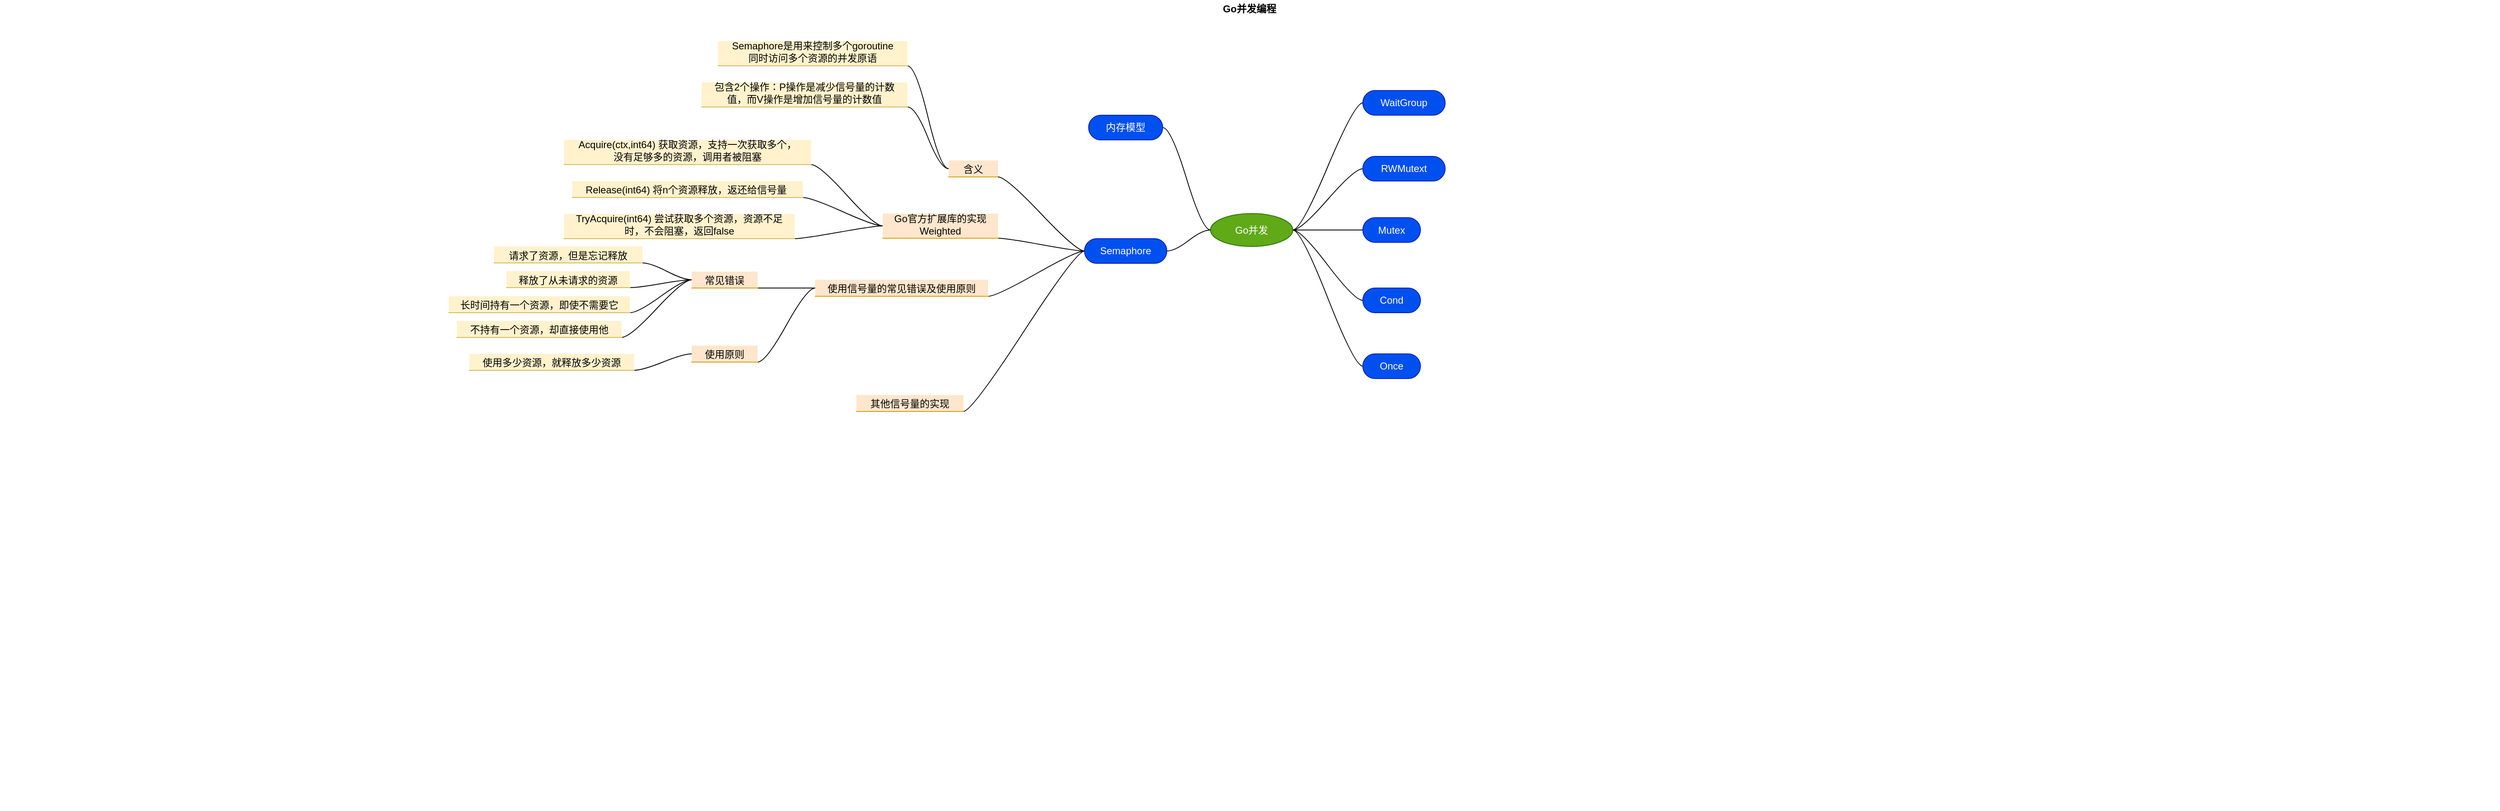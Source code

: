 <mxfile version="18.0.2" type="github">
  <diagram id="CFVVoWSrZk2KTcpsz0eJ" name="第 1 页">
    <mxGraphModel dx="4493" dy="1837" grid="1" gridSize="10" guides="1" tooltips="1" connect="1" arrows="1" fold="1" page="1" pageScale="1" pageWidth="827" pageHeight="1169" math="0" shadow="0">
      <root>
        <mxCell id="0" />
        <mxCell id="1" parent="0" />
        <mxCell id="ClQNVbBQdnwnMK7u6O7Z-1" value="Go并发编程" style="swimlane;startSize=20;horizontal=1;containerType=tree;swimlaneLine=0;strokeColor=none;" vertex="1" parent="1">
          <mxGeometry x="-2730" y="-380" width="3035" height="984.5" as="geometry">
            <mxRectangle x="-500" y="60" width="100" height="20" as="alternateBounds" />
          </mxGeometry>
        </mxCell>
        <mxCell id="ClQNVbBQdnwnMK7u6O7Z-6" value="Go并发" style="ellipse;whiteSpace=wrap;html=1;align=center;treeFolding=1;treeMoving=1;newEdgeStyle={&quot;edgeStyle&quot;:&quot;entityRelationEdgeStyle&quot;,&quot;startArrow&quot;:&quot;none&quot;,&quot;endArrow&quot;:&quot;none&quot;,&quot;segment&quot;:10,&quot;curved&quot;:1};fillColor=#60a917;fontColor=#ffffff;strokeColor=#2D7600;" vertex="1" parent="ClQNVbBQdnwnMK7u6O7Z-1">
          <mxGeometry x="1470" y="259.5" width="100" height="40" as="geometry" />
        </mxCell>
        <mxCell id="ClQNVbBQdnwnMK7u6O7Z-7" value="WaitGroup" style="whiteSpace=wrap;html=1;rounded=1;arcSize=50;align=center;verticalAlign=middle;strokeWidth=1;autosize=1;spacing=4;treeFolding=1;treeMoving=1;newEdgeStyle={&quot;edgeStyle&quot;:&quot;entityRelationEdgeStyle&quot;,&quot;startArrow&quot;:&quot;none&quot;,&quot;endArrow&quot;:&quot;none&quot;,&quot;segment&quot;:10,&quot;curved&quot;:1};fillColor=#0050ef;fontColor=#ffffff;strokeColor=#001DBC;" vertex="1" parent="ClQNVbBQdnwnMK7u6O7Z-1">
          <mxGeometry x="1655" y="110" width="100" height="30" as="geometry" />
        </mxCell>
        <mxCell id="ClQNVbBQdnwnMK7u6O7Z-2" value="" style="edgeStyle=entityRelationEdgeStyle;startArrow=none;endArrow=none;segment=10;curved=1;rounded=0;" edge="1" parent="ClQNVbBQdnwnMK7u6O7Z-1" source="ClQNVbBQdnwnMK7u6O7Z-6" target="ClQNVbBQdnwnMK7u6O7Z-7">
          <mxGeometry relative="1" as="geometry" />
        </mxCell>
        <mxCell id="ClQNVbBQdnwnMK7u6O7Z-12" value="" style="edgeStyle=entityRelationEdgeStyle;startArrow=none;endArrow=none;segment=10;curved=1;rounded=0;" edge="1" target="ClQNVbBQdnwnMK7u6O7Z-13" source="ClQNVbBQdnwnMK7u6O7Z-6" parent="ClQNVbBQdnwnMK7u6O7Z-1">
          <mxGeometry relative="1" as="geometry">
            <mxPoint x="1070" y="339.5" as="sourcePoint" />
          </mxGeometry>
        </mxCell>
        <mxCell id="ClQNVbBQdnwnMK7u6O7Z-13" value="Mutex" style="whiteSpace=wrap;html=1;rounded=1;arcSize=50;align=center;verticalAlign=middle;strokeWidth=1;autosize=1;spacing=4;treeFolding=1;treeMoving=1;newEdgeStyle={&quot;edgeStyle&quot;:&quot;entityRelationEdgeStyle&quot;,&quot;startArrow&quot;:&quot;none&quot;,&quot;endArrow&quot;:&quot;none&quot;,&quot;segment&quot;:10,&quot;curved&quot;:1};direction=west;fillColor=#0050ef;fontColor=#ffffff;strokeColor=#001DBC;" vertex="1" parent="ClQNVbBQdnwnMK7u6O7Z-1">
          <mxGeometry x="1655" y="264.5" width="70" height="30" as="geometry" />
        </mxCell>
        <mxCell id="ClQNVbBQdnwnMK7u6O7Z-14" value="" style="edgeStyle=entityRelationEdgeStyle;startArrow=none;endArrow=none;segment=10;curved=1;rounded=0;" edge="1" target="ClQNVbBQdnwnMK7u6O7Z-15" source="ClQNVbBQdnwnMK7u6O7Z-6" parent="ClQNVbBQdnwnMK7u6O7Z-1">
          <mxGeometry relative="1" as="geometry">
            <mxPoint x="1070" y="339.5" as="sourcePoint" />
          </mxGeometry>
        </mxCell>
        <mxCell id="ClQNVbBQdnwnMK7u6O7Z-15" value="Cond" style="whiteSpace=wrap;html=1;rounded=1;arcSize=50;align=center;verticalAlign=middle;strokeWidth=1;autosize=1;spacing=4;treeFolding=1;treeMoving=1;newEdgeStyle={&quot;edgeStyle&quot;:&quot;entityRelationEdgeStyle&quot;,&quot;startArrow&quot;:&quot;none&quot;,&quot;endArrow&quot;:&quot;none&quot;,&quot;segment&quot;:10,&quot;curved&quot;:1};fillColor=#0050ef;fontColor=#ffffff;strokeColor=#001DBC;" vertex="1" parent="ClQNVbBQdnwnMK7u6O7Z-1">
          <mxGeometry x="1655" y="350" width="70" height="30" as="geometry" />
        </mxCell>
        <mxCell id="ClQNVbBQdnwnMK7u6O7Z-17" value="" style="edgeStyle=entityRelationEdgeStyle;startArrow=none;endArrow=none;segment=10;curved=1;rounded=0;" edge="1" target="ClQNVbBQdnwnMK7u6O7Z-18" source="ClQNVbBQdnwnMK7u6O7Z-6" parent="ClQNVbBQdnwnMK7u6O7Z-1">
          <mxGeometry relative="1" as="geometry">
            <mxPoint x="1070" y="339.5" as="sourcePoint" />
          </mxGeometry>
        </mxCell>
        <mxCell id="ClQNVbBQdnwnMK7u6O7Z-18" value="Once" style="whiteSpace=wrap;html=1;rounded=1;arcSize=50;align=center;verticalAlign=middle;strokeWidth=1;autosize=1;spacing=4;treeFolding=1;treeMoving=1;newEdgeStyle={&quot;edgeStyle&quot;:&quot;entityRelationEdgeStyle&quot;,&quot;startArrow&quot;:&quot;none&quot;,&quot;endArrow&quot;:&quot;none&quot;,&quot;segment&quot;:10,&quot;curved&quot;:1};fillColor=#0050ef;fontColor=#ffffff;strokeColor=#001DBC;" vertex="1" parent="ClQNVbBQdnwnMK7u6O7Z-1">
          <mxGeometry x="1655" y="430" width="70" height="30" as="geometry" />
        </mxCell>
        <mxCell id="ClQNVbBQdnwnMK7u6O7Z-23" value="" style="edgeStyle=entityRelationEdgeStyle;startArrow=none;endArrow=none;segment=10;curved=1;rounded=0;" edge="1" target="ClQNVbBQdnwnMK7u6O7Z-24" source="ClQNVbBQdnwnMK7u6O7Z-6" parent="ClQNVbBQdnwnMK7u6O7Z-1">
          <mxGeometry relative="1" as="geometry">
            <mxPoint x="1030" y="329.5" as="sourcePoint" />
          </mxGeometry>
        </mxCell>
        <mxCell id="ClQNVbBQdnwnMK7u6O7Z-24" value="RWMutext" style="whiteSpace=wrap;html=1;rounded=1;arcSize=50;align=center;verticalAlign=middle;strokeWidth=1;autosize=1;spacing=4;treeFolding=1;treeMoving=1;newEdgeStyle={&quot;edgeStyle&quot;:&quot;entityRelationEdgeStyle&quot;,&quot;startArrow&quot;:&quot;none&quot;,&quot;endArrow&quot;:&quot;none&quot;,&quot;segment&quot;:10,&quot;curved&quot;:1};fillColor=#0050ef;fontColor=#ffffff;strokeColor=#001DBC;" vertex="1" parent="ClQNVbBQdnwnMK7u6O7Z-1">
          <mxGeometry x="1655" y="190" width="100" height="30" as="geometry" />
        </mxCell>
        <mxCell id="ClQNVbBQdnwnMK7u6O7Z-39" value="" style="edgeStyle=entityRelationEdgeStyle;startArrow=none;endArrow=none;segment=10;curved=1;rounded=0;" edge="1" target="ClQNVbBQdnwnMK7u6O7Z-40" source="ClQNVbBQdnwnMK7u6O7Z-6" parent="ClQNVbBQdnwnMK7u6O7Z-1">
          <mxGeometry relative="1" as="geometry">
            <mxPoint x="1070" y="339.5" as="sourcePoint" />
          </mxGeometry>
        </mxCell>
        <mxCell id="ClQNVbBQdnwnMK7u6O7Z-40" value="内存模型" style="whiteSpace=wrap;html=1;rounded=1;arcSize=50;align=center;verticalAlign=middle;strokeWidth=1;autosize=1;spacing=4;treeFolding=1;treeMoving=1;newEdgeStyle={&quot;edgeStyle&quot;:&quot;entityRelationEdgeStyle&quot;,&quot;startArrow&quot;:&quot;none&quot;,&quot;endArrow&quot;:&quot;none&quot;,&quot;segment&quot;:10,&quot;curved&quot;:1};fillColor=#0050ef;strokeColor=#001DBC;fontColor=#ffffff;" vertex="1" collapsed="1" parent="ClQNVbBQdnwnMK7u6O7Z-1">
          <mxGeometry x="1322" y="140" width="90" height="30" as="geometry" />
        </mxCell>
        <mxCell id="ClQNVbBQdnwnMK7u6O7Z-47" value="" style="edgeStyle=entityRelationEdgeStyle;startArrow=none;endArrow=none;segment=10;curved=1;rounded=0;exitX=0;exitY=0.5;exitDx=0;exitDy=0;" edge="1" visible="0" target="ClQNVbBQdnwnMK7u6O7Z-48" source="ClQNVbBQdnwnMK7u6O7Z-40" parent="ClQNVbBQdnwnMK7u6O7Z-1">
          <mxGeometry relative="1" as="geometry">
            <mxPoint x="1245" y="300" as="sourcePoint" />
          </mxGeometry>
        </mxCell>
        <mxCell id="ClQNVbBQdnwnMK7u6O7Z-48" value="含义" style="whiteSpace=wrap;html=1;rounded=1;arcSize=50;align=center;verticalAlign=middle;strokeWidth=1;autosize=1;spacing=4;treeFolding=1;treeMoving=1;newEdgeStyle={&quot;edgeStyle&quot;:&quot;entityRelationEdgeStyle&quot;,&quot;startArrow&quot;:&quot;none&quot;,&quot;endArrow&quot;:&quot;none&quot;,&quot;segment&quot;:10,&quot;curved&quot;:1};fillColor=#dae8fc;strokeColor=#6c8ebf;" vertex="1" visible="0" collapsed="1" parent="ClQNVbBQdnwnMK7u6O7Z-1">
          <mxGeometry x="1122" y="50" width="60" height="30" as="geometry" />
        </mxCell>
        <mxCell id="ClQNVbBQdnwnMK7u6O7Z-49" value="" style="edgeStyle=entityRelationEdgeStyle;startArrow=none;endArrow=none;segment=10;curved=1;rounded=0;exitX=0;exitY=0.5;exitDx=0;exitDy=0;entryX=0.933;entryY=0.683;entryDx=0;entryDy=0;entryPerimeter=0;" edge="1" visible="0" target="ClQNVbBQdnwnMK7u6O7Z-50" source="ClQNVbBQdnwnMK7u6O7Z-40" parent="ClQNVbBQdnwnMK7u6O7Z-1">
          <mxGeometry relative="1" as="geometry">
            <mxPoint x="780" y="339.5" as="sourcePoint" />
            <mxPoint x="1250" y="345" as="targetPoint" />
          </mxGeometry>
        </mxCell>
        <mxCell id="ClQNVbBQdnwnMK7u6O7Z-50" value="happens-before保证" style="whiteSpace=wrap;html=1;rounded=1;arcSize=50;align=center;verticalAlign=middle;strokeWidth=1;autosize=1;spacing=4;treeFolding=1;treeMoving=1;newEdgeStyle={&quot;edgeStyle&quot;:&quot;entityRelationEdgeStyle&quot;,&quot;startArrow&quot;:&quot;none&quot;,&quot;endArrow&quot;:&quot;none&quot;,&quot;segment&quot;:10,&quot;curved&quot;:1};fillColor=#dae8fc;strokeColor=#6c8ebf;" vertex="1" visible="0" collapsed="1" parent="ClQNVbBQdnwnMK7u6O7Z-1">
          <mxGeometry x="1032" y="190" width="150" height="30" as="geometry" />
        </mxCell>
        <mxCell id="ClQNVbBQdnwnMK7u6O7Z-51" value="" style="edgeStyle=entityRelationEdgeStyle;startArrow=none;endArrow=none;segment=10;curved=1;rounded=0;exitX=0;exitY=0.5;exitDx=0;exitDy=0;" edge="1" visible="0" target="ClQNVbBQdnwnMK7u6O7Z-52" source="ClQNVbBQdnwnMK7u6O7Z-40" parent="ClQNVbBQdnwnMK7u6O7Z-1">
          <mxGeometry relative="1" as="geometry">
            <mxPoint x="780" y="339.5" as="sourcePoint" />
          </mxGeometry>
        </mxCell>
        <mxCell id="ClQNVbBQdnwnMK7u6O7Z-52" value="重排和可见性问题" style="whiteSpace=wrap;html=1;rounded=1;arcSize=50;align=center;verticalAlign=middle;strokeWidth=1;autosize=1;spacing=4;treeFolding=1;treeMoving=1;newEdgeStyle={&quot;edgeStyle&quot;:&quot;entityRelationEdgeStyle&quot;,&quot;startArrow&quot;:&quot;none&quot;,&quot;endArrow&quot;:&quot;none&quot;,&quot;segment&quot;:10,&quot;curved&quot;:1};fillColor=#dae8fc;strokeColor=#6c8ebf;" vertex="1" visible="0" collapsed="1" parent="ClQNVbBQdnwnMK7u6O7Z-1">
          <mxGeometry x="1042" y="120" width="140" height="30" as="geometry" />
        </mxCell>
        <mxCell id="ClQNVbBQdnwnMK7u6O7Z-53" value="在什么条件下，goroutine在读取一个变量的值的时候，&lt;br&gt;能够看到其他goroutine对这个变量进行的写的结果" style="whiteSpace=wrap;html=1;shape=partialRectangle;top=0;left=0;bottom=1;right=0;points=[[0,1],[1,1]];fillColor=#fff2cc;align=center;verticalAlign=bottom;routingCenterY=0.5;snapToPoint=1;recursiveResize=0;autosize=1;treeFolding=1;treeMoving=1;newEdgeStyle={&quot;edgeStyle&quot;:&quot;entityRelationEdgeStyle&quot;,&quot;startArrow&quot;:&quot;none&quot;,&quot;endArrow&quot;:&quot;none&quot;,&quot;segment&quot;:10,&quot;curved&quot;:1};strokeColor=#d6b656;" vertex="1" visible="0" parent="ClQNVbBQdnwnMK7u6O7Z-1">
          <mxGeometry x="722" y="50" width="320" height="30" as="geometry" />
        </mxCell>
        <mxCell id="ClQNVbBQdnwnMK7u6O7Z-54" value="" style="edgeStyle=entityRelationEdgeStyle;startArrow=none;endArrow=none;segment=10;curved=1;rounded=0;exitX=0;exitY=0.5;exitDx=0;exitDy=0;" edge="1" visible="0" target="ClQNVbBQdnwnMK7u6O7Z-53" parent="ClQNVbBQdnwnMK7u6O7Z-1" source="ClQNVbBQdnwnMK7u6O7Z-48">
          <mxGeometry relative="1" as="geometry">
            <mxPoint x="490" y="279.5" as="sourcePoint" />
          </mxGeometry>
        </mxCell>
        <mxCell id="ClQNVbBQdnwnMK7u6O7Z-59" value="由于指令重排，代码并不一定会按照我们写的顺序执行" style="whiteSpace=wrap;html=1;shape=partialRectangle;top=0;left=0;bottom=1;right=0;points=[[0,1],[1,1]];fillColor=#fff2cc;align=center;verticalAlign=bottom;routingCenterY=0.5;snapToPoint=1;recursiveResize=0;autosize=1;treeFolding=1;treeMoving=1;newEdgeStyle={&quot;edgeStyle&quot;:&quot;entityRelationEdgeStyle&quot;,&quot;startArrow&quot;:&quot;none&quot;,&quot;endArrow&quot;:&quot;none&quot;,&quot;segment&quot;:10,&quot;curved&quot;:1};strokeColor=#d6b656;" vertex="1" visible="0" parent="ClQNVbBQdnwnMK7u6O7Z-1">
          <mxGeometry x="682" y="115" width="320" height="20" as="geometry" />
        </mxCell>
        <mxCell id="ClQNVbBQdnwnMK7u6O7Z-60" value="" style="edgeStyle=entityRelationEdgeStyle;startArrow=none;endArrow=none;segment=10;curved=1;rounded=0;exitX=0;exitY=0.5;exitDx=0;exitDy=0;" edge="1" visible="0" target="ClQNVbBQdnwnMK7u6O7Z-59" parent="ClQNVbBQdnwnMK7u6O7Z-1" source="ClQNVbBQdnwnMK7u6O7Z-52">
          <mxGeometry relative="1" as="geometry">
            <mxPoint x="1310" y="370" as="sourcePoint" />
          </mxGeometry>
        </mxCell>
        <mxCell id="ClQNVbBQdnwnMK7u6O7Z-61" value="init函数" style="whiteSpace=wrap;html=1;shape=partialRectangle;top=0;left=0;bottom=1;right=0;points=[[0,1],[1,1]];fillColor=#ffe6cc;align=center;verticalAlign=bottom;routingCenterY=0.5;snapToPoint=1;recursiveResize=0;autosize=1;treeFolding=1;treeMoving=1;newEdgeStyle={&quot;edgeStyle&quot;:&quot;entityRelationEdgeStyle&quot;,&quot;startArrow&quot;:&quot;none&quot;,&quot;endArrow&quot;:&quot;none&quot;,&quot;segment&quot;:10,&quot;curved&quot;:1};strokeColor=#d79b00;" vertex="1" visible="0" collapsed="1" parent="ClQNVbBQdnwnMK7u6O7Z-1">
          <mxGeometry x="817" y="60" width="70" height="20" as="geometry" />
        </mxCell>
        <mxCell id="ClQNVbBQdnwnMK7u6O7Z-62" value="" style="edgeStyle=entityRelationEdgeStyle;startArrow=none;endArrow=none;segment=10;curved=1;rounded=0;exitX=0;exitY=0.5;exitDx=0;exitDy=0;" edge="1" visible="0" target="ClQNVbBQdnwnMK7u6O7Z-61" parent="ClQNVbBQdnwnMK7u6O7Z-1" source="ClQNVbBQdnwnMK7u6O7Z-50">
          <mxGeometry relative="1" as="geometry">
            <mxPoint x="1290" y="480" as="sourcePoint" />
          </mxGeometry>
        </mxCell>
        <mxCell id="ClQNVbBQdnwnMK7u6O7Z-63" value="应用程序的初始化是在单一的goroutine执行的。&lt;br&gt;如果包p导入了包q,那么,q的init函数的执行一定&lt;br&gt;happens-before p的任何初始化代码&lt;br&gt;" style="whiteSpace=wrap;html=1;shape=partialRectangle;top=0;left=0;bottom=1;right=0;points=[[0,1],[1,1]];fillColor=#fff2cc;align=center;verticalAlign=bottom;routingCenterY=0.5;snapToPoint=1;recursiveResize=0;autosize=1;treeFolding=1;treeMoving=1;newEdgeStyle={&quot;edgeStyle&quot;:&quot;entityRelationEdgeStyle&quot;,&quot;startArrow&quot;:&quot;none&quot;,&quot;endArrow&quot;:&quot;none&quot;,&quot;segment&quot;:10,&quot;curved&quot;:1};strokeColor=#d6b656;" vertex="1" visible="0" parent="ClQNVbBQdnwnMK7u6O7Z-1">
          <mxGeometry x="410" y="30" width="290" height="50" as="geometry" />
        </mxCell>
        <mxCell id="ClQNVbBQdnwnMK7u6O7Z-64" value="" style="edgeStyle=entityRelationEdgeStyle;startArrow=none;endArrow=none;segment=10;curved=1;rounded=0;exitX=0;exitY=1;exitDx=0;exitDy=0;" edge="1" visible="0" target="ClQNVbBQdnwnMK7u6O7Z-63" parent="ClQNVbBQdnwnMK7u6O7Z-1" source="ClQNVbBQdnwnMK7u6O7Z-61">
          <mxGeometry relative="1" as="geometry">
            <mxPoint x="1000" y="450" as="sourcePoint" />
          </mxGeometry>
        </mxCell>
        <mxCell id="ClQNVbBQdnwnMK7u6O7Z-70" value="" style="edgeStyle=entityRelationEdgeStyle;startArrow=none;endArrow=none;segment=10;curved=1;rounded=0;exitX=0;exitY=0.5;exitDx=0;exitDy=0;" edge="1" visible="0" target="ClQNVbBQdnwnMK7u6O7Z-71" source="ClQNVbBQdnwnMK7u6O7Z-50" parent="ClQNVbBQdnwnMK7u6O7Z-1">
          <mxGeometry relative="1" as="geometry">
            <mxPoint x="-1530" y="-85.5" as="sourcePoint" />
          </mxGeometry>
        </mxCell>
        <mxCell id="ClQNVbBQdnwnMK7u6O7Z-71" value="goroutine" style="whiteSpace=wrap;html=1;shape=partialRectangle;top=0;left=0;bottom=1;right=0;points=[[0,1],[1,1]];fillColor=#ffe6cc;align=center;verticalAlign=bottom;routingCenterY=0.5;snapToPoint=1;recursiveResize=0;autosize=1;treeFolding=1;treeMoving=1;newEdgeStyle={&quot;edgeStyle&quot;:&quot;entityRelationEdgeStyle&quot;,&quot;startArrow&quot;:&quot;none&quot;,&quot;endArrow&quot;:&quot;none&quot;,&quot;segment&quot;:10,&quot;curved&quot;:1};strokeColor=#d79b00;" vertex="1" visible="0" collapsed="1" parent="ClQNVbBQdnwnMK7u6O7Z-1">
          <mxGeometry x="807" y="120" width="80" height="20" as="geometry" />
        </mxCell>
        <mxCell id="ClQNVbBQdnwnMK7u6O7Z-72" value="" style="edgeStyle=entityRelationEdgeStyle;startArrow=none;endArrow=none;segment=10;curved=1;rounded=0;exitX=0;exitY=1;exitDx=0;exitDy=0;" edge="1" visible="0" target="ClQNVbBQdnwnMK7u6O7Z-77" source="ClQNVbBQdnwnMK7u6O7Z-71" parent="ClQNVbBQdnwnMK7u6O7Z-1">
          <mxGeometry relative="1" as="geometry">
            <mxPoint x="-1530" y="-85.5" as="sourcePoint" />
          </mxGeometry>
        </mxCell>
        <mxCell id="ClQNVbBQdnwnMK7u6O7Z-77" value="启动goroutine的go语句的执行，一定&lt;br&gt;happens-before此goroutine内的代码执行" style="whiteSpace=wrap;html=1;shape=partialRectangle;top=0;left=0;bottom=1;right=0;points=[[0,1],[1,1]];fillColor=#fff2cc;align=center;verticalAlign=bottom;routingCenterY=0.5;snapToPoint=1;recursiveResize=0;autosize=1;treeFolding=1;treeMoving=1;newEdgeStyle={&quot;edgeStyle&quot;:&quot;entityRelationEdgeStyle&quot;,&quot;startArrow&quot;:&quot;none&quot;,&quot;endArrow&quot;:&quot;none&quot;,&quot;segment&quot;:10,&quot;curved&quot;:1};strokeColor=#d6b656;" vertex="1" visible="0" parent="ClQNVbBQdnwnMK7u6O7Z-1">
          <mxGeometry x="422" y="115" width="250" height="30" as="geometry" />
        </mxCell>
        <mxCell id="ClQNVbBQdnwnMK7u6O7Z-79" value="" style="edgeStyle=entityRelationEdgeStyle;startArrow=none;endArrow=none;segment=10;curved=1;rounded=0;exitX=0;exitY=0.5;exitDx=0;exitDy=0;" edge="1" visible="0" target="ClQNVbBQdnwnMK7u6O7Z-80" source="ClQNVbBQdnwnMK7u6O7Z-50" parent="ClQNVbBQdnwnMK7u6O7Z-1">
          <mxGeometry relative="1" as="geometry">
            <mxPoint x="-1530" y="-105.5" as="sourcePoint" />
          </mxGeometry>
        </mxCell>
        <mxCell id="ClQNVbBQdnwnMK7u6O7Z-80" value="channel" style="whiteSpace=wrap;html=1;shape=partialRectangle;top=0;left=0;bottom=1;right=0;points=[[0,1],[1,1]];fillColor=#ffe6cc;align=center;verticalAlign=bottom;routingCenterY=0.5;snapToPoint=1;recursiveResize=0;autosize=1;treeFolding=1;treeMoving=1;newEdgeStyle={&quot;edgeStyle&quot;:&quot;entityRelationEdgeStyle&quot;,&quot;startArrow&quot;:&quot;none&quot;,&quot;endArrow&quot;:&quot;none&quot;,&quot;segment&quot;:10,&quot;curved&quot;:1};strokeColor=#d79b00;" vertex="1" visible="0" collapsed="1" parent="ClQNVbBQdnwnMK7u6O7Z-1">
          <mxGeometry x="817" y="180.5" width="70" height="20" as="geometry" />
        </mxCell>
        <mxCell id="ClQNVbBQdnwnMK7u6O7Z-81" value="" style="edgeStyle=entityRelationEdgeStyle;startArrow=none;endArrow=none;segment=10;curved=1;rounded=0;exitX=0;exitY=0.5;exitDx=0;exitDy=0;" edge="1" visible="0" target="ClQNVbBQdnwnMK7u6O7Z-82" source="ClQNVbBQdnwnMK7u6O7Z-50" parent="ClQNVbBQdnwnMK7u6O7Z-1">
          <mxGeometry relative="1" as="geometry">
            <mxPoint x="-1530" y="-105.5" as="sourcePoint" />
          </mxGeometry>
        </mxCell>
        <mxCell id="ClQNVbBQdnwnMK7u6O7Z-82" value="Mutex/RWMutex" style="whiteSpace=wrap;html=1;shape=partialRectangle;top=0;left=0;bottom=1;right=0;points=[[0,1],[1,1]];fillColor=#ffe6cc;align=center;verticalAlign=bottom;routingCenterY=0.5;snapToPoint=1;recursiveResize=0;autosize=1;treeFolding=1;treeMoving=1;newEdgeStyle={&quot;edgeStyle&quot;:&quot;entityRelationEdgeStyle&quot;,&quot;startArrow&quot;:&quot;none&quot;,&quot;endArrow&quot;:&quot;none&quot;,&quot;segment&quot;:10,&quot;curved&quot;:1};strokeColor=#d79b00;" vertex="1" visible="0" collapsed="1" parent="ClQNVbBQdnwnMK7u6O7Z-1">
          <mxGeometry x="767" y="240.5" width="120" height="20" as="geometry" />
        </mxCell>
        <mxCell id="ClQNVbBQdnwnMK7u6O7Z-83" value="" style="edgeStyle=entityRelationEdgeStyle;startArrow=none;endArrow=none;segment=10;curved=1;rounded=0;exitX=0;exitY=0.5;exitDx=0;exitDy=0;" edge="1" visible="0" target="ClQNVbBQdnwnMK7u6O7Z-84" source="ClQNVbBQdnwnMK7u6O7Z-50" parent="ClQNVbBQdnwnMK7u6O7Z-1">
          <mxGeometry relative="1" as="geometry">
            <mxPoint x="-1530" y="-95.5" as="sourcePoint" />
          </mxGeometry>
        </mxCell>
        <mxCell id="ClQNVbBQdnwnMK7u6O7Z-84" value="WaitGroup" style="whiteSpace=wrap;html=1;shape=partialRectangle;top=0;left=0;bottom=1;right=0;points=[[0,1],[1,1]];fillColor=#ffe6cc;align=center;verticalAlign=bottom;routingCenterY=0.5;snapToPoint=1;recursiveResize=0;autosize=1;treeFolding=1;treeMoving=1;newEdgeStyle={&quot;edgeStyle&quot;:&quot;entityRelationEdgeStyle&quot;,&quot;startArrow&quot;:&quot;none&quot;,&quot;endArrow&quot;:&quot;none&quot;,&quot;segment&quot;:10,&quot;curved&quot;:1};strokeColor=#d79b00;" vertex="1" visible="0" collapsed="1" parent="ClQNVbBQdnwnMK7u6O7Z-1">
          <mxGeometry x="797" y="302.75" width="90" height="20" as="geometry" />
        </mxCell>
        <mxCell id="ClQNVbBQdnwnMK7u6O7Z-85" value="" style="edgeStyle=entityRelationEdgeStyle;startArrow=none;endArrow=none;segment=10;curved=1;rounded=0;exitX=0;exitY=0.5;exitDx=0;exitDy=0;" edge="1" visible="0" target="ClQNVbBQdnwnMK7u6O7Z-86" source="ClQNVbBQdnwnMK7u6O7Z-50" parent="ClQNVbBQdnwnMK7u6O7Z-1">
          <mxGeometry relative="1" as="geometry">
            <mxPoint x="-1530" y="-55.5" as="sourcePoint" />
          </mxGeometry>
        </mxCell>
        <mxCell id="ClQNVbBQdnwnMK7u6O7Z-86" value="Once" style="whiteSpace=wrap;html=1;shape=partialRectangle;top=0;left=0;bottom=1;right=0;points=[[0,1],[1,1]];fillColor=#ffe6cc;align=center;verticalAlign=bottom;routingCenterY=0.5;snapToPoint=1;recursiveResize=0;autosize=1;treeFolding=1;treeMoving=1;newEdgeStyle={&quot;edgeStyle&quot;:&quot;entityRelationEdgeStyle&quot;,&quot;startArrow&quot;:&quot;none&quot;,&quot;endArrow&quot;:&quot;none&quot;,&quot;segment&quot;:10,&quot;curved&quot;:1};strokeColor=#d79b00;" vertex="1" visible="0" collapsed="1" parent="ClQNVbBQdnwnMK7u6O7Z-1">
          <mxGeometry x="827" y="360.5" width="60" height="20" as="geometry" />
        </mxCell>
        <mxCell id="ClQNVbBQdnwnMK7u6O7Z-87" value="" style="edgeStyle=entityRelationEdgeStyle;startArrow=none;endArrow=none;segment=10;curved=1;rounded=0;exitX=0;exitY=0.5;exitDx=0;exitDy=0;" edge="1" visible="0" target="ClQNVbBQdnwnMK7u6O7Z-88" source="ClQNVbBQdnwnMK7u6O7Z-50" parent="ClQNVbBQdnwnMK7u6O7Z-1">
          <mxGeometry relative="1" as="geometry">
            <mxPoint x="-1530" y="-55.5" as="sourcePoint" />
          </mxGeometry>
        </mxCell>
        <mxCell id="ClQNVbBQdnwnMK7u6O7Z-88" value="atomic" style="whiteSpace=wrap;html=1;shape=partialRectangle;top=0;left=0;bottom=1;right=0;points=[[0,1],[1,1]];fillColor=#ffe6cc;align=center;verticalAlign=bottom;routingCenterY=0.5;snapToPoint=1;recursiveResize=0;autosize=1;treeFolding=1;treeMoving=1;newEdgeStyle={&quot;edgeStyle&quot;:&quot;entityRelationEdgeStyle&quot;,&quot;startArrow&quot;:&quot;none&quot;,&quot;endArrow&quot;:&quot;none&quot;,&quot;segment&quot;:10,&quot;curved&quot;:1};strokeColor=#d79b00;" vertex="1" visible="0" collapsed="1" parent="ClQNVbBQdnwnMK7u6O7Z-1">
          <mxGeometry x="817" y="420.5" width="70" height="20" as="geometry" />
        </mxCell>
        <mxCell id="ClQNVbBQdnwnMK7u6O7Z-89" value="" style="edgeStyle=entityRelationEdgeStyle;startArrow=none;endArrow=none;segment=10;curved=1;rounded=0;exitX=0;exitY=0.5;exitDx=0;exitDy=0;" edge="1" visible="0" target="ClQNVbBQdnwnMK7u6O7Z-90" source="ClQNVbBQdnwnMK7u6O7Z-80" parent="ClQNVbBQdnwnMK7u6O7Z-1">
          <mxGeometry relative="1" as="geometry">
            <mxPoint x="-1512" y="-55.5" as="sourcePoint" />
          </mxGeometry>
        </mxCell>
        <mxCell id="ClQNVbBQdnwnMK7u6O7Z-90" value="往channel中的发送操作，happens-before从这个&lt;br&gt;channel接受相应的数据完成之前" style="whiteSpace=wrap;html=1;shape=partialRectangle;top=0;left=0;bottom=1;right=0;points=[[0,1],[1,1]];fillColor=#fff2cc;align=center;verticalAlign=bottom;routingCenterY=0.5;snapToPoint=1;recursiveResize=0;autosize=1;treeFolding=1;treeMoving=1;newEdgeStyle={&quot;edgeStyle&quot;:&quot;entityRelationEdgeStyle&quot;,&quot;startArrow&quot;:&quot;none&quot;,&quot;endArrow&quot;:&quot;none&quot;,&quot;segment&quot;:10,&quot;curved&quot;:1};strokeColor=#d6b656;" vertex="1" visible="0" collapsed="1" parent="ClQNVbBQdnwnMK7u6O7Z-1">
          <mxGeometry x="332" y="68.63" width="290" height="30" as="geometry" />
        </mxCell>
        <mxCell id="ClQNVbBQdnwnMK7u6O7Z-91" value="" style="edgeStyle=entityRelationEdgeStyle;startArrow=none;endArrow=none;segment=10;curved=1;rounded=0;exitX=0;exitY=0.5;exitDx=0;exitDy=0;" edge="1" visible="0" target="ClQNVbBQdnwnMK7u6O7Z-92" source="ClQNVbBQdnwnMK7u6O7Z-80" parent="ClQNVbBQdnwnMK7u6O7Z-1">
          <mxGeometry relative="1" as="geometry">
            <mxPoint x="-1657" y="-40.0" as="sourcePoint" />
          </mxGeometry>
        </mxCell>
        <mxCell id="ClQNVbBQdnwnMK7u6O7Z-92" value="close一个channel的调用，肯定happens-before从&lt;br&gt;关闭的channel中读取出一个零值" style="whiteSpace=wrap;html=1;shape=partialRectangle;top=0;left=0;bottom=1;right=0;points=[[0,1],[1,1]];fillColor=#fff2cc;align=center;verticalAlign=bottom;routingCenterY=0.5;snapToPoint=1;recursiveResize=0;autosize=1;treeFolding=1;treeMoving=1;newEdgeStyle={&quot;edgeStyle&quot;:&quot;entityRelationEdgeStyle&quot;,&quot;startArrow&quot;:&quot;none&quot;,&quot;endArrow&quot;:&quot;none&quot;,&quot;segment&quot;:10,&quot;curved&quot;:1};strokeColor=#d6b656;" vertex="1" visible="0" collapsed="1" parent="ClQNVbBQdnwnMK7u6O7Z-1">
          <mxGeometry x="332" y="139.13" width="290" height="30" as="geometry" />
        </mxCell>
        <mxCell id="ClQNVbBQdnwnMK7u6O7Z-93" value="" style="edgeStyle=entityRelationEdgeStyle;startArrow=none;endArrow=none;segment=10;curved=1;rounded=0;exitX=0;exitY=0.5;exitDx=0;exitDy=0;" edge="1" visible="0" target="ClQNVbBQdnwnMK7u6O7Z-96" source="ClQNVbBQdnwnMK7u6O7Z-80" parent="ClQNVbBQdnwnMK7u6O7Z-1">
          <mxGeometry relative="1" as="geometry">
            <mxPoint x="-1657" y="-40.0" as="sourcePoint" />
          </mxGeometry>
        </mxCell>
        <mxCell id="ClQNVbBQdnwnMK7u6O7Z-96" value="对于unbuffered的channel,也就是容量为0的channel，&lt;br&gt;从此channel中读取数据的调用一定&lt;br&gt;happens-before往此channel发送数据的调用完成" style="whiteSpace=wrap;html=1;shape=partialRectangle;top=0;left=0;bottom=1;right=0;points=[[0,1],[1,1]];fillColor=#fff2cc;align=center;verticalAlign=bottom;routingCenterY=0.5;snapToPoint=1;recursiveResize=0;autosize=1;treeFolding=1;treeMoving=1;newEdgeStyle={&quot;edgeStyle&quot;:&quot;entityRelationEdgeStyle&quot;,&quot;startArrow&quot;:&quot;none&quot;,&quot;endArrow&quot;:&quot;none&quot;,&quot;segment&quot;:10,&quot;curved&quot;:1};strokeColor=#d6b656;" vertex="1" visible="0" collapsed="1" parent="ClQNVbBQdnwnMK7u6O7Z-1">
          <mxGeometry x="302" y="213.63" width="320" height="50" as="geometry" />
        </mxCell>
        <mxCell id="ClQNVbBQdnwnMK7u6O7Z-97" value="" style="edgeStyle=entityRelationEdgeStyle;startArrow=none;endArrow=none;segment=10;curved=1;rounded=0;exitX=0;exitY=0.5;exitDx=0;exitDy=0;" edge="1" visible="0" target="ClQNVbBQdnwnMK7u6O7Z-98" source="ClQNVbBQdnwnMK7u6O7Z-80" parent="ClQNVbBQdnwnMK7u6O7Z-1">
          <mxGeometry relative="1" as="geometry">
            <mxPoint x="-1657" y="-40.0" as="sourcePoint" />
          </mxGeometry>
        </mxCell>
        <mxCell id="ClQNVbBQdnwnMK7u6O7Z-98" value="如果channel的容量是m(m&amp;gt;0),那么，第n个receive&lt;br&gt;一定happens-before第n+m个send的完成" style="whiteSpace=wrap;html=1;shape=partialRectangle;top=0;left=0;bottom=1;right=0;points=[[0,1],[1,1]];fillColor=#fff2cc;align=center;verticalAlign=bottom;routingCenterY=0.5;snapToPoint=1;recursiveResize=0;autosize=1;treeFolding=1;treeMoving=1;newEdgeStyle={&quot;edgeStyle&quot;:&quot;entityRelationEdgeStyle&quot;,&quot;startArrow&quot;:&quot;none&quot;,&quot;endArrow&quot;:&quot;none&quot;,&quot;segment&quot;:10,&quot;curved&quot;:1};strokeColor=#d6b656;" vertex="1" visible="0" collapsed="1" parent="ClQNVbBQdnwnMK7u6O7Z-1">
          <mxGeometry x="322" y="311.38" width="300" height="30" as="geometry" />
        </mxCell>
        <mxCell id="ClQNVbBQdnwnMK7u6O7Z-99" value="" style="edgeStyle=entityRelationEdgeStyle;startArrow=none;endArrow=none;segment=10;curved=1;rounded=0;exitX=0;exitY=0.5;exitDx=0;exitDy=0;" edge="1" visible="0" target="ClQNVbBQdnwnMK7u6O7Z-100" source="ClQNVbBQdnwnMK7u6O7Z-82" parent="ClQNVbBQdnwnMK7u6O7Z-1">
          <mxGeometry relative="1" as="geometry">
            <mxPoint x="-1512" y="24.5" as="sourcePoint" />
          </mxGeometry>
        </mxCell>
        <mxCell id="ClQNVbBQdnwnMK7u6O7Z-100" value="第n次的m.Unlock一定happens-before第n+1&amp;nbsp;&lt;br&gt;m.Lock方法的返回" style="whiteSpace=wrap;html=1;shape=partialRectangle;top=0;left=0;bottom=1;right=0;points=[[0,1],[1,1]];fillColor=#fff2cc;align=center;verticalAlign=bottom;routingCenterY=0.5;snapToPoint=1;recursiveResize=0;autosize=1;treeFolding=1;treeMoving=1;newEdgeStyle={&quot;edgeStyle&quot;:&quot;entityRelationEdgeStyle&quot;,&quot;startArrow&quot;:&quot;none&quot;,&quot;endArrow&quot;:&quot;none&quot;,&quot;segment&quot;:10,&quot;curved&quot;:1};strokeColor=#d6b656;" vertex="1" visible="0" parent="ClQNVbBQdnwnMK7u6O7Z-1">
          <mxGeometry x="412" y="104.38" width="270" height="30" as="geometry" />
        </mxCell>
        <mxCell id="ClQNVbBQdnwnMK7u6O7Z-102" value="" style="edgeStyle=entityRelationEdgeStyle;startArrow=none;endArrow=none;segment=10;curved=1;rounded=0;exitX=0;exitY=0.5;exitDx=0;exitDy=0;" edge="1" visible="0" target="ClQNVbBQdnwnMK7u6O7Z-103" source="ClQNVbBQdnwnMK7u6O7Z-82" parent="ClQNVbBQdnwnMK7u6O7Z-1">
          <mxGeometry relative="1" as="geometry">
            <mxPoint x="-1707" y="100.0" as="sourcePoint" />
          </mxGeometry>
        </mxCell>
        <mxCell id="ClQNVbBQdnwnMK7u6O7Z-103" value="对于读写锁RWMutex m, 如果他的第n个m.Lock方&lt;br&gt;法的调用已返回，那么他的第n个m.Unlock的方&lt;br&gt;法调用一定happens-before任何一个m.RLock方法&lt;br&gt;调用的返回，只要这些m.RLock方法调用happens-&lt;br&gt;after 第n次m.Lock的调用的返回" style="whiteSpace=wrap;html=1;shape=partialRectangle;top=0;left=0;bottom=1;right=0;points=[[0,1],[1,1]];fillColor=#fff2cc;align=center;verticalAlign=bottom;routingCenterY=0.5;snapToPoint=1;recursiveResize=0;autosize=1;treeFolding=1;treeMoving=1;newEdgeStyle={&quot;edgeStyle&quot;:&quot;entityRelationEdgeStyle&quot;,&quot;startArrow&quot;:&quot;none&quot;,&quot;endArrow&quot;:&quot;none&quot;,&quot;segment&quot;:10,&quot;curved&quot;:1};strokeColor=#d6b656;" vertex="1" visible="0" parent="ClQNVbBQdnwnMK7u6O7Z-1">
          <mxGeometry x="382" y="196.63" width="300" height="80" as="geometry" />
        </mxCell>
        <mxCell id="ClQNVbBQdnwnMK7u6O7Z-104" value="" style="edgeStyle=entityRelationEdgeStyle;startArrow=none;endArrow=none;segment=10;curved=1;rounded=0;exitX=0;exitY=0.5;exitDx=0;exitDy=0;" edge="1" visible="0" target="ClQNVbBQdnwnMK7u6O7Z-105" source="ClQNVbBQdnwnMK7u6O7Z-82" parent="ClQNVbBQdnwnMK7u6O7Z-1">
          <mxGeometry relative="1" as="geometry">
            <mxPoint x="-1707" y="100.0" as="sourcePoint" />
          </mxGeometry>
        </mxCell>
        <mxCell id="ClQNVbBQdnwnMK7u6O7Z-105" value="对于读写锁RWMutex m, 如果它的第n个m.RLock方&lt;br&gt;法的调用已返回，那么它的第k (k&amp;lt;=n) 个成功&lt;br&gt;的m.RUnlock方法的返回一定happens-before&lt;br&gt;任意的m.Lock方法调用" style="whiteSpace=wrap;html=1;shape=partialRectangle;top=0;left=0;bottom=1;right=0;points=[[0,1],[1,1]];fillColor=#fff2cc;align=center;verticalAlign=bottom;routingCenterY=0.5;snapToPoint=1;recursiveResize=0;autosize=1;treeFolding=1;treeMoving=1;newEdgeStyle={&quot;edgeStyle&quot;:&quot;entityRelationEdgeStyle&quot;,&quot;startArrow&quot;:&quot;none&quot;,&quot;endArrow&quot;:&quot;none&quot;,&quot;segment&quot;:10,&quot;curved&quot;:1};strokeColor=#d6b656;" vertex="1" visible="0" parent="ClQNVbBQdnwnMK7u6O7Z-1">
          <mxGeometry x="382" y="310" width="300" height="60" as="geometry" />
        </mxCell>
        <mxCell id="ClQNVbBQdnwnMK7u6O7Z-110" value="" style="edgeStyle=entityRelationEdgeStyle;startArrow=none;endArrow=none;segment=10;curved=1;rounded=0;exitX=0;exitY=0.5;exitDx=0;exitDy=0;" edge="1" visible="0" target="ClQNVbBQdnwnMK7u6O7Z-111" source="ClQNVbBQdnwnMK7u6O7Z-84" parent="ClQNVbBQdnwnMK7u6O7Z-1">
          <mxGeometry relative="1" as="geometry">
            <mxPoint x="-1512" y="24.5" as="sourcePoint" />
          </mxGeometry>
        </mxCell>
        <mxCell id="ClQNVbBQdnwnMK7u6O7Z-111" value="wait方法等到计数值归零之后才返回" style="whiteSpace=wrap;html=1;shape=partialRectangle;top=0;left=0;bottom=1;right=0;points=[[0,1],[1,1]];fillColor=#fff2cc;align=center;verticalAlign=bottom;routingCenterY=0.5;snapToPoint=1;recursiveResize=0;autosize=1;treeFolding=1;treeMoving=1;newEdgeStyle={&quot;edgeStyle&quot;:&quot;entityRelationEdgeStyle&quot;,&quot;startArrow&quot;:&quot;none&quot;,&quot;endArrow&quot;:&quot;none&quot;,&quot;segment&quot;:10,&quot;curved&quot;:1};strokeColor=#d6b656;" vertex="1" visible="0" parent="ClQNVbBQdnwnMK7u6O7Z-1">
          <mxGeometry x="422" y="294.5" width="220" height="20" as="geometry" />
        </mxCell>
        <mxCell id="ClQNVbBQdnwnMK7u6O7Z-112" value="" style="edgeStyle=entityRelationEdgeStyle;startArrow=none;endArrow=none;segment=10;curved=1;rounded=0;exitX=0;exitY=0.5;exitDx=0;exitDy=0;" edge="1" visible="0" target="ClQNVbBQdnwnMK7u6O7Z-113" source="ClQNVbBQdnwnMK7u6O7Z-86" parent="ClQNVbBQdnwnMK7u6O7Z-1">
          <mxGeometry relative="1" as="geometry">
            <mxPoint x="-1512" y="24.5" as="sourcePoint" />
          </mxGeometry>
        </mxCell>
        <mxCell id="ClQNVbBQdnwnMK7u6O7Z-113" value="对于once.Do(f)调用，f函数的那个单词调用一定&lt;br&gt;happens-before任何once.Do(f)调用的返回" style="whiteSpace=wrap;html=1;shape=partialRectangle;top=0;left=0;bottom=1;right=0;points=[[0,1],[1,1]];fillColor=#fff2cc;align=center;verticalAlign=bottom;routingCenterY=0.5;snapToPoint=1;recursiveResize=0;autosize=1;treeFolding=1;treeMoving=1;newEdgeStyle={&quot;edgeStyle&quot;:&quot;entityRelationEdgeStyle&quot;,&quot;startArrow&quot;:&quot;none&quot;,&quot;endArrow&quot;:&quot;none&quot;,&quot;segment&quot;:10,&quot;curved&quot;:1};strokeColor=#d6b656;" vertex="1" visible="0" collapsed="1" parent="ClQNVbBQdnwnMK7u6O7Z-1">
          <mxGeometry x="432" y="340" width="280" height="30" as="geometry" />
        </mxCell>
        <mxCell id="ClQNVbBQdnwnMK7u6O7Z-114" value="" style="edgeStyle=entityRelationEdgeStyle;startArrow=none;endArrow=none;segment=10;curved=1;rounded=0;exitX=0;exitY=0.5;exitDx=0;exitDy=0;" edge="1" visible="0" target="ClQNVbBQdnwnMK7u6O7Z-115" source="ClQNVbBQdnwnMK7u6O7Z-88" parent="ClQNVbBQdnwnMK7u6O7Z-1">
          <mxGeometry relative="1" as="geometry">
            <mxPoint x="-1660" y="-155.0" as="sourcePoint" />
          </mxGeometry>
        </mxCell>
        <mxCell id="ClQNVbBQdnwnMK7u6O7Z-115" value="可以保证使用atomic的Load/Store的变量之间的&lt;br&gt;顺序性，但是过于复杂，现阶段不建议使用atomic&lt;br&gt;保证顺序性" style="whiteSpace=wrap;html=1;shape=partialRectangle;top=0;left=0;bottom=1;right=0;points=[[0,1],[1,1]];fillColor=#fff2cc;align=center;verticalAlign=bottom;routingCenterY=0.5;snapToPoint=1;recursiveResize=0;autosize=1;treeFolding=1;treeMoving=1;newEdgeStyle={&quot;edgeStyle&quot;:&quot;entityRelationEdgeStyle&quot;,&quot;startArrow&quot;:&quot;none&quot;,&quot;endArrow&quot;:&quot;none&quot;,&quot;segment&quot;:10,&quot;curved&quot;:1};strokeColor=#d6b656;" vertex="1" visible="0" parent="ClQNVbBQdnwnMK7u6O7Z-1">
          <mxGeometry x="292" y="380.5" width="300" height="50" as="geometry" />
        </mxCell>
        <mxCell id="ClQNVbBQdnwnMK7u6O7Z-118" value="" style="edgeStyle=entityRelationEdgeStyle;startArrow=none;endArrow=none;segment=10;curved=1;rounded=0;" edge="1" target="ClQNVbBQdnwnMK7u6O7Z-119" source="ClQNVbBQdnwnMK7u6O7Z-6" parent="ClQNVbBQdnwnMK7u6O7Z-1">
          <mxGeometry relative="1" as="geometry">
            <mxPoint x="-1152" y="-50.5" as="sourcePoint" />
          </mxGeometry>
        </mxCell>
        <mxCell id="ClQNVbBQdnwnMK7u6O7Z-119" value="Semaphore" style="whiteSpace=wrap;html=1;rounded=1;arcSize=50;align=center;verticalAlign=middle;strokeWidth=1;autosize=1;spacing=4;treeFolding=1;treeMoving=1;newEdgeStyle={&quot;edgeStyle&quot;:&quot;entityRelationEdgeStyle&quot;,&quot;startArrow&quot;:&quot;none&quot;,&quot;endArrow&quot;:&quot;none&quot;,&quot;segment&quot;:10,&quot;curved&quot;:1};fillColor=#0050ef;strokeColor=#001DBC;fontColor=#ffffff;" vertex="1" parent="ClQNVbBQdnwnMK7u6O7Z-1">
          <mxGeometry x="1317" y="290" width="100" height="30" as="geometry" />
        </mxCell>
        <mxCell id="ClQNVbBQdnwnMK7u6O7Z-120" value="含义" style="whiteSpace=wrap;html=1;shape=partialRectangle;top=0;left=0;bottom=1;right=0;points=[[0,1],[1,1]];fillColor=#ffe6cc;align=center;verticalAlign=bottom;routingCenterY=0.5;snapToPoint=1;recursiveResize=0;autosize=1;treeFolding=1;treeMoving=1;newEdgeStyle={&quot;edgeStyle&quot;:&quot;entityRelationEdgeStyle&quot;,&quot;startArrow&quot;:&quot;none&quot;,&quot;endArrow&quot;:&quot;none&quot;,&quot;segment&quot;:10,&quot;curved&quot;:1};strokeColor=#d79b00;" vertex="1" parent="ClQNVbBQdnwnMK7u6O7Z-1">
          <mxGeometry x="1152" y="195" width="60" height="20" as="geometry" />
        </mxCell>
        <mxCell id="ClQNVbBQdnwnMK7u6O7Z-121" value="" style="edgeStyle=entityRelationEdgeStyle;startArrow=none;endArrow=none;segment=10;curved=1;rounded=0;exitX=0;exitY=0.5;exitDx=0;exitDy=0;" edge="1" target="ClQNVbBQdnwnMK7u6O7Z-120" parent="ClQNVbBQdnwnMK7u6O7Z-1" source="ClQNVbBQdnwnMK7u6O7Z-119">
          <mxGeometry relative="1" as="geometry">
            <mxPoint x="1382" y="370" as="sourcePoint" />
          </mxGeometry>
        </mxCell>
        <mxCell id="ClQNVbBQdnwnMK7u6O7Z-122" value="" style="edgeStyle=entityRelationEdgeStyle;startArrow=none;endArrow=none;segment=10;curved=1;rounded=0;exitX=0;exitY=0.5;exitDx=0;exitDy=0;" edge="1" target="ClQNVbBQdnwnMK7u6O7Z-123" source="ClQNVbBQdnwnMK7u6O7Z-119" parent="ClQNVbBQdnwnMK7u6O7Z-1">
          <mxGeometry relative="1" as="geometry">
            <mxPoint x="-1305" y="-65.0" as="sourcePoint" />
          </mxGeometry>
        </mxCell>
        <mxCell id="ClQNVbBQdnwnMK7u6O7Z-123" value="Go官方扩展库的实现&lt;br&gt;Weighted" style="whiteSpace=wrap;html=1;shape=partialRectangle;top=0;left=0;bottom=1;right=0;points=[[0,1],[1,1]];fillColor=#ffe6cc;align=center;verticalAlign=bottom;routingCenterY=0.5;snapToPoint=1;recursiveResize=0;autosize=1;treeFolding=1;treeMoving=1;newEdgeStyle={&quot;edgeStyle&quot;:&quot;entityRelationEdgeStyle&quot;,&quot;startArrow&quot;:&quot;none&quot;,&quot;endArrow&quot;:&quot;none&quot;,&quot;segment&quot;:10,&quot;curved&quot;:1};strokeColor=#d79b00;" vertex="1" parent="ClQNVbBQdnwnMK7u6O7Z-1">
          <mxGeometry x="1072" y="259.5" width="140" height="30" as="geometry" />
        </mxCell>
        <mxCell id="ClQNVbBQdnwnMK7u6O7Z-124" value="" style="edgeStyle=entityRelationEdgeStyle;startArrow=none;endArrow=none;segment=10;curved=1;rounded=0;exitX=0;exitY=0.5;exitDx=0;exitDy=0;" edge="1" target="ClQNVbBQdnwnMK7u6O7Z-125" source="ClQNVbBQdnwnMK7u6O7Z-119" parent="ClQNVbBQdnwnMK7u6O7Z-1">
          <mxGeometry relative="1" as="geometry">
            <mxPoint x="-1305" y="-65.0" as="sourcePoint" />
          </mxGeometry>
        </mxCell>
        <mxCell id="ClQNVbBQdnwnMK7u6O7Z-125" value="使用信号量的常见错误及使用原则" style="whiteSpace=wrap;html=1;shape=partialRectangle;top=0;left=0;bottom=1;right=0;points=[[0,1],[1,1]];fillColor=#ffe6cc;align=center;verticalAlign=bottom;routingCenterY=0.5;snapToPoint=1;recursiveResize=0;autosize=1;treeFolding=1;treeMoving=1;newEdgeStyle={&quot;edgeStyle&quot;:&quot;entityRelationEdgeStyle&quot;,&quot;startArrow&quot;:&quot;none&quot;,&quot;endArrow&quot;:&quot;none&quot;,&quot;segment&quot;:10,&quot;curved&quot;:1};strokeColor=#d79b00;" vertex="1" parent="ClQNVbBQdnwnMK7u6O7Z-1">
          <mxGeometry x="990" y="340" width="210" height="20" as="geometry" />
        </mxCell>
        <mxCell id="ClQNVbBQdnwnMK7u6O7Z-126" value="" style="edgeStyle=entityRelationEdgeStyle;startArrow=none;endArrow=none;segment=10;curved=1;rounded=0;exitX=0;exitY=0.5;exitDx=0;exitDy=0;" edge="1" target="ClQNVbBQdnwnMK7u6O7Z-127" source="ClQNVbBQdnwnMK7u6O7Z-119" parent="ClQNVbBQdnwnMK7u6O7Z-1">
          <mxGeometry relative="1" as="geometry">
            <mxPoint x="-1305" y="-65.0" as="sourcePoint" />
          </mxGeometry>
        </mxCell>
        <mxCell id="ClQNVbBQdnwnMK7u6O7Z-127" value="其他信号量的实现" style="whiteSpace=wrap;html=1;shape=partialRectangle;top=0;left=0;bottom=1;right=0;points=[[0,1],[1,1]];fillColor=#ffe6cc;align=center;verticalAlign=bottom;routingCenterY=0.5;snapToPoint=1;recursiveResize=0;autosize=1;treeFolding=1;treeMoving=1;newEdgeStyle={&quot;edgeStyle&quot;:&quot;entityRelationEdgeStyle&quot;,&quot;startArrow&quot;:&quot;none&quot;,&quot;endArrow&quot;:&quot;none&quot;,&quot;segment&quot;:10,&quot;curved&quot;:1};strokeColor=#d79b00;" vertex="1" parent="ClQNVbBQdnwnMK7u6O7Z-1">
          <mxGeometry x="1040" y="480" width="130" height="20" as="geometry" />
        </mxCell>
        <mxCell id="ClQNVbBQdnwnMK7u6O7Z-128" value="" style="edgeStyle=entityRelationEdgeStyle;startArrow=none;endArrow=none;segment=10;curved=1;rounded=0;exitX=0;exitY=0.5;exitDx=0;exitDy=0;" edge="1" target="ClQNVbBQdnwnMK7u6O7Z-129" source="ClQNVbBQdnwnMK7u6O7Z-120" parent="ClQNVbBQdnwnMK7u6O7Z-1">
          <mxGeometry relative="1" as="geometry">
            <mxPoint x="-1305" y="-65.0" as="sourcePoint" />
          </mxGeometry>
        </mxCell>
        <mxCell id="ClQNVbBQdnwnMK7u6O7Z-129" value="Semaphore是用来控制多个goroutine&lt;br&gt;同时访问多个资源的并发原语" style="whiteSpace=wrap;html=1;shape=partialRectangle;top=0;left=0;bottom=1;right=0;points=[[0,1],[1,1]];fillColor=#fff2cc;align=center;verticalAlign=bottom;routingCenterY=0.5;snapToPoint=1;recursiveResize=0;autosize=1;treeFolding=1;treeMoving=1;newEdgeStyle={&quot;edgeStyle&quot;:&quot;entityRelationEdgeStyle&quot;,&quot;startArrow&quot;:&quot;none&quot;,&quot;endArrow&quot;:&quot;none&quot;,&quot;segment&quot;:10,&quot;curved&quot;:1};strokeColor=#d6b656;" vertex="1" parent="ClQNVbBQdnwnMK7u6O7Z-1">
          <mxGeometry x="872" y="50" width="230" height="30" as="geometry" />
        </mxCell>
        <mxCell id="ClQNVbBQdnwnMK7u6O7Z-130" value="" style="edgeStyle=entityRelationEdgeStyle;startArrow=none;endArrow=none;segment=10;curved=1;rounded=0;exitX=0;exitY=0.5;exitDx=0;exitDy=0;" edge="1" target="ClQNVbBQdnwnMK7u6O7Z-131" source="ClQNVbBQdnwnMK7u6O7Z-120" parent="ClQNVbBQdnwnMK7u6O7Z-1">
          <mxGeometry relative="1" as="geometry">
            <mxPoint x="-1470" y="-130.0" as="sourcePoint" />
          </mxGeometry>
        </mxCell>
        <mxCell id="ClQNVbBQdnwnMK7u6O7Z-131" value="包含2个操作：P操作是减少信号量的计数&lt;br&gt;值，而V操作是增加信号量的计数值" style="whiteSpace=wrap;html=1;shape=partialRectangle;top=0;left=0;bottom=1;right=0;points=[[0,1],[1,1]];fillColor=#fff2cc;align=center;verticalAlign=bottom;routingCenterY=0.5;snapToPoint=1;recursiveResize=0;autosize=1;treeFolding=1;treeMoving=1;newEdgeStyle={&quot;edgeStyle&quot;:&quot;entityRelationEdgeStyle&quot;,&quot;startArrow&quot;:&quot;none&quot;,&quot;endArrow&quot;:&quot;none&quot;,&quot;segment&quot;:10,&quot;curved&quot;:1};strokeColor=#d6b656;" vertex="1" parent="ClQNVbBQdnwnMK7u6O7Z-1">
          <mxGeometry x="852" y="100" width="250" height="30" as="geometry" />
        </mxCell>
        <mxCell id="ClQNVbBQdnwnMK7u6O7Z-132" value="" style="edgeStyle=entityRelationEdgeStyle;startArrow=none;endArrow=none;segment=10;curved=1;rounded=0;exitX=0;exitY=0.5;exitDx=0;exitDy=0;" edge="1" target="ClQNVbBQdnwnMK7u6O7Z-133" source="ClQNVbBQdnwnMK7u6O7Z-123" parent="ClQNVbBQdnwnMK7u6O7Z-1">
          <mxGeometry relative="1" as="geometry">
            <mxPoint x="-1305" y="-65.0" as="sourcePoint" />
          </mxGeometry>
        </mxCell>
        <mxCell id="ClQNVbBQdnwnMK7u6O7Z-133" value="Acquire(ctx,int64) 获取资源，支持一次获取多个，&lt;br&gt;没有足够多的资源，调用者被阻塞" style="whiteSpace=wrap;html=1;shape=partialRectangle;top=0;left=0;bottom=1;right=0;points=[[0,1],[1,1]];fillColor=#fff2cc;align=center;verticalAlign=bottom;routingCenterY=0.5;snapToPoint=1;recursiveResize=0;autosize=1;treeFolding=1;treeMoving=1;newEdgeStyle={&quot;edgeStyle&quot;:&quot;entityRelationEdgeStyle&quot;,&quot;startArrow&quot;:&quot;none&quot;,&quot;endArrow&quot;:&quot;none&quot;,&quot;segment&quot;:10,&quot;curved&quot;:1};strokeColor=#d6b656;" vertex="1" parent="ClQNVbBQdnwnMK7u6O7Z-1">
          <mxGeometry x="685" y="170" width="300" height="30" as="geometry" />
        </mxCell>
        <mxCell id="ClQNVbBQdnwnMK7u6O7Z-134" value="" style="edgeStyle=entityRelationEdgeStyle;startArrow=none;endArrow=none;segment=10;curved=1;rounded=0;exitX=0;exitY=0.5;exitDx=0;exitDy=0;" edge="1" target="ClQNVbBQdnwnMK7u6O7Z-135" source="ClQNVbBQdnwnMK7u6O7Z-123" parent="ClQNVbBQdnwnMK7u6O7Z-1">
          <mxGeometry relative="1" as="geometry">
            <mxPoint x="-1658" y="-105.5" as="sourcePoint" />
          </mxGeometry>
        </mxCell>
        <mxCell id="ClQNVbBQdnwnMK7u6O7Z-135" value="Release(int64) 将n个资源释放，返还给信号量&amp;nbsp;" style="whiteSpace=wrap;html=1;shape=partialRectangle;top=0;left=0;bottom=1;right=0;points=[[0,1],[1,1]];fillColor=#fff2cc;align=center;verticalAlign=bottom;routingCenterY=0.5;snapToPoint=1;recursiveResize=0;autosize=1;treeFolding=1;treeMoving=1;newEdgeStyle={&quot;edgeStyle&quot;:&quot;entityRelationEdgeStyle&quot;,&quot;startArrow&quot;:&quot;none&quot;,&quot;endArrow&quot;:&quot;none&quot;,&quot;segment&quot;:10,&quot;curved&quot;:1};strokeColor=#d6b656;" vertex="1" parent="ClQNVbBQdnwnMK7u6O7Z-1">
          <mxGeometry x="695" y="220" width="280" height="20" as="geometry" />
        </mxCell>
        <mxCell id="ClQNVbBQdnwnMK7u6O7Z-136" value="" style="edgeStyle=entityRelationEdgeStyle;startArrow=none;endArrow=none;segment=10;curved=1;rounded=0;exitX=0;exitY=0.5;exitDx=0;exitDy=0;" edge="1" target="ClQNVbBQdnwnMK7u6O7Z-137" source="ClQNVbBQdnwnMK7u6O7Z-123" parent="ClQNVbBQdnwnMK7u6O7Z-1">
          <mxGeometry relative="1" as="geometry">
            <mxPoint x="-1658" y="-105.5" as="sourcePoint" />
          </mxGeometry>
        </mxCell>
        <mxCell id="ClQNVbBQdnwnMK7u6O7Z-137" value="TryAcquire(int64) 尝试获取多个资源，资源不足&lt;br&gt;时，不会阻塞，返回false" style="whiteSpace=wrap;html=1;shape=partialRectangle;top=0;left=0;bottom=1;right=0;points=[[0,1],[1,1]];fillColor=#fff2cc;align=center;verticalAlign=bottom;routingCenterY=0.5;snapToPoint=1;recursiveResize=0;autosize=1;treeFolding=1;treeMoving=1;newEdgeStyle={&quot;edgeStyle&quot;:&quot;entityRelationEdgeStyle&quot;,&quot;startArrow&quot;:&quot;none&quot;,&quot;endArrow&quot;:&quot;none&quot;,&quot;segment&quot;:10,&quot;curved&quot;:1};strokeColor=#d6b656;" vertex="1" parent="ClQNVbBQdnwnMK7u6O7Z-1">
          <mxGeometry x="685" y="260" width="280" height="30" as="geometry" />
        </mxCell>
        <mxCell id="ClQNVbBQdnwnMK7u6O7Z-138" value="" style="edgeStyle=entityRelationEdgeStyle;startArrow=none;endArrow=none;segment=10;curved=1;rounded=0;exitX=0;exitY=0.5;exitDx=0;exitDy=0;" edge="1" target="ClQNVbBQdnwnMK7u6O7Z-139" source="ClQNVbBQdnwnMK7u6O7Z-125" parent="ClQNVbBQdnwnMK7u6O7Z-1">
          <mxGeometry relative="1" as="geometry">
            <mxPoint x="-1413" y="-75.0" as="sourcePoint" />
          </mxGeometry>
        </mxCell>
        <mxCell id="ClQNVbBQdnwnMK7u6O7Z-139" value="常见错误" style="whiteSpace=wrap;html=1;shape=partialRectangle;top=0;left=0;bottom=1;right=0;points=[[0,1],[1,1]];fillColor=#ffe6cc;align=center;verticalAlign=bottom;routingCenterY=0.5;snapToPoint=1;recursiveResize=0;autosize=1;treeFolding=1;treeMoving=1;newEdgeStyle={&quot;edgeStyle&quot;:&quot;entityRelationEdgeStyle&quot;,&quot;startArrow&quot;:&quot;none&quot;,&quot;endArrow&quot;:&quot;none&quot;,&quot;segment&quot;:10,&quot;curved&quot;:1};strokeColor=#d79b00;" vertex="1" parent="ClQNVbBQdnwnMK7u6O7Z-1">
          <mxGeometry x="840" y="330" width="80" height="20" as="geometry" />
        </mxCell>
        <mxCell id="ClQNVbBQdnwnMK7u6O7Z-140" value="" style="edgeStyle=entityRelationEdgeStyle;startArrow=none;endArrow=none;segment=10;curved=1;rounded=0;exitX=0;exitY=0.5;exitDx=0;exitDy=0;" edge="1" target="ClQNVbBQdnwnMK7u6O7Z-141" source="ClQNVbBQdnwnMK7u6O7Z-125" parent="ClQNVbBQdnwnMK7u6O7Z-1">
          <mxGeometry relative="1" as="geometry">
            <mxPoint x="-1740" y="2.274e-13" as="sourcePoint" />
          </mxGeometry>
        </mxCell>
        <mxCell id="ClQNVbBQdnwnMK7u6O7Z-141" value="使用原则" style="whiteSpace=wrap;html=1;shape=partialRectangle;top=0;left=0;bottom=1;right=0;points=[[0,1],[1,1]];fillColor=#ffe6cc;align=center;verticalAlign=bottom;routingCenterY=0.5;snapToPoint=1;recursiveResize=0;autosize=1;treeFolding=1;treeMoving=1;newEdgeStyle={&quot;edgeStyle&quot;:&quot;entityRelationEdgeStyle&quot;,&quot;startArrow&quot;:&quot;none&quot;,&quot;endArrow&quot;:&quot;none&quot;,&quot;segment&quot;:10,&quot;curved&quot;:1};strokeColor=#d79b00;" vertex="1" parent="ClQNVbBQdnwnMK7u6O7Z-1">
          <mxGeometry x="840" y="420" width="80" height="20" as="geometry" />
        </mxCell>
        <mxCell id="ClQNVbBQdnwnMK7u6O7Z-142" value="" style="edgeStyle=entityRelationEdgeStyle;startArrow=none;endArrow=none;segment=10;curved=1;rounded=0;exitX=0;exitY=0.5;exitDx=0;exitDy=0;" edge="1" target="ClQNVbBQdnwnMK7u6O7Z-143" source="ClQNVbBQdnwnMK7u6O7Z-139" parent="ClQNVbBQdnwnMK7u6O7Z-1">
          <mxGeometry relative="1" as="geometry">
            <mxPoint x="-1740" y="-30.0" as="sourcePoint" />
          </mxGeometry>
        </mxCell>
        <mxCell id="ClQNVbBQdnwnMK7u6O7Z-143" value="请求了资源，但是忘记释放" style="whiteSpace=wrap;html=1;shape=partialRectangle;top=0;left=0;bottom=1;right=0;points=[[0,1],[1,1]];fillColor=#fff2cc;align=center;verticalAlign=bottom;routingCenterY=0.5;snapToPoint=1;recursiveResize=0;autosize=1;treeFolding=1;treeMoving=1;newEdgeStyle={&quot;edgeStyle&quot;:&quot;entityRelationEdgeStyle&quot;,&quot;startArrow&quot;:&quot;none&quot;,&quot;endArrow&quot;:&quot;none&quot;,&quot;segment&quot;:10,&quot;curved&quot;:1};strokeColor=#d6b656;" vertex="1" parent="ClQNVbBQdnwnMK7u6O7Z-1">
          <mxGeometry x="600" y="299.5" width="180" height="20" as="geometry" />
        </mxCell>
        <mxCell id="ClQNVbBQdnwnMK7u6O7Z-144" value="" style="edgeStyle=entityRelationEdgeStyle;startArrow=none;endArrow=none;segment=10;curved=1;rounded=0;exitX=0;exitY=0.5;exitDx=0;exitDy=0;" edge="1" target="ClQNVbBQdnwnMK7u6O7Z-145" source="ClQNVbBQdnwnMK7u6O7Z-139" parent="ClQNVbBQdnwnMK7u6O7Z-1">
          <mxGeometry relative="1" as="geometry">
            <mxPoint x="-1890" y="-40.0" as="sourcePoint" />
          </mxGeometry>
        </mxCell>
        <mxCell id="ClQNVbBQdnwnMK7u6O7Z-145" value="释放了从未请求的资源" style="whiteSpace=wrap;html=1;shape=partialRectangle;top=0;left=0;bottom=1;right=0;points=[[0,1],[1,1]];fillColor=#fff2cc;align=center;verticalAlign=bottom;routingCenterY=0.5;snapToPoint=1;recursiveResize=0;autosize=1;treeFolding=1;treeMoving=1;newEdgeStyle={&quot;edgeStyle&quot;:&quot;entityRelationEdgeStyle&quot;,&quot;startArrow&quot;:&quot;none&quot;,&quot;endArrow&quot;:&quot;none&quot;,&quot;segment&quot;:10,&quot;curved&quot;:1};strokeColor=#d6b656;" vertex="1" parent="ClQNVbBQdnwnMK7u6O7Z-1">
          <mxGeometry x="615" y="329.5" width="150" height="20" as="geometry" />
        </mxCell>
        <mxCell id="ClQNVbBQdnwnMK7u6O7Z-146" value="" style="edgeStyle=entityRelationEdgeStyle;startArrow=none;endArrow=none;segment=10;curved=1;rounded=0;exitX=0;exitY=0.5;exitDx=0;exitDy=0;" edge="1" target="ClQNVbBQdnwnMK7u6O7Z-147" source="ClQNVbBQdnwnMK7u6O7Z-139" parent="ClQNVbBQdnwnMK7u6O7Z-1">
          <mxGeometry relative="1" as="geometry">
            <mxPoint x="-1890" y="-40.0" as="sourcePoint" />
          </mxGeometry>
        </mxCell>
        <mxCell id="ClQNVbBQdnwnMK7u6O7Z-147" value="长时间持有一个资源，即使不需要它" style="whiteSpace=wrap;html=1;shape=partialRectangle;top=0;left=0;bottom=1;right=0;points=[[0,1],[1,1]];fillColor=#fff2cc;align=center;verticalAlign=bottom;routingCenterY=0.5;snapToPoint=1;recursiveResize=0;autosize=1;treeFolding=1;treeMoving=1;newEdgeStyle={&quot;edgeStyle&quot;:&quot;entityRelationEdgeStyle&quot;,&quot;startArrow&quot;:&quot;none&quot;,&quot;endArrow&quot;:&quot;none&quot;,&quot;segment&quot;:10,&quot;curved&quot;:1};strokeColor=#d6b656;" vertex="1" parent="ClQNVbBQdnwnMK7u6O7Z-1">
          <mxGeometry x="545" y="360" width="220" height="20" as="geometry" />
        </mxCell>
        <mxCell id="ClQNVbBQdnwnMK7u6O7Z-148" value="" style="edgeStyle=entityRelationEdgeStyle;startArrow=none;endArrow=none;segment=10;curved=1;rounded=0;exitX=0;exitY=0.5;exitDx=0;exitDy=0;" edge="1" target="ClQNVbBQdnwnMK7u6O7Z-149" source="ClQNVbBQdnwnMK7u6O7Z-139" parent="ClQNVbBQdnwnMK7u6O7Z-1">
          <mxGeometry relative="1" as="geometry">
            <mxPoint x="-1890" y="-40.0" as="sourcePoint" />
          </mxGeometry>
        </mxCell>
        <mxCell id="ClQNVbBQdnwnMK7u6O7Z-149" value="不持有一个资源，却直接使用他" style="whiteSpace=wrap;html=1;shape=partialRectangle;top=0;left=0;bottom=1;right=0;points=[[0,1],[1,1]];fillColor=#fff2cc;align=center;verticalAlign=bottom;routingCenterY=0.5;snapToPoint=1;recursiveResize=0;autosize=1;treeFolding=1;treeMoving=1;newEdgeStyle={&quot;edgeStyle&quot;:&quot;entityRelationEdgeStyle&quot;,&quot;startArrow&quot;:&quot;none&quot;,&quot;endArrow&quot;:&quot;none&quot;,&quot;segment&quot;:10,&quot;curved&quot;:1};strokeColor=#d6b656;" vertex="1" parent="ClQNVbBQdnwnMK7u6O7Z-1">
          <mxGeometry x="555" y="390" width="200" height="20" as="geometry" />
        </mxCell>
        <mxCell id="ClQNVbBQdnwnMK7u6O7Z-150" value="" style="edgeStyle=entityRelationEdgeStyle;startArrow=none;endArrow=none;segment=10;curved=1;rounded=0;exitX=0;exitY=0.5;exitDx=0;exitDy=0;" edge="1" target="ClQNVbBQdnwnMK7u6O7Z-151" source="ClQNVbBQdnwnMK7u6O7Z-141" parent="ClQNVbBQdnwnMK7u6O7Z-1">
          <mxGeometry relative="1" as="geometry">
            <mxPoint x="-1740" y="-30.0" as="sourcePoint" />
          </mxGeometry>
        </mxCell>
        <mxCell id="ClQNVbBQdnwnMK7u6O7Z-151" value="使用多少资源，就释放多少资源" style="whiteSpace=wrap;html=1;shape=partialRectangle;top=0;left=0;bottom=1;right=0;points=[[0,1],[1,1]];fillColor=#fff2cc;align=center;verticalAlign=bottom;routingCenterY=0.5;snapToPoint=1;recursiveResize=0;autosize=1;treeFolding=1;treeMoving=1;newEdgeStyle={&quot;edgeStyle&quot;:&quot;entityRelationEdgeStyle&quot;,&quot;startArrow&quot;:&quot;none&quot;,&quot;endArrow&quot;:&quot;none&quot;,&quot;segment&quot;:10,&quot;curved&quot;:1};strokeColor=#d6b656;" vertex="1" parent="ClQNVbBQdnwnMK7u6O7Z-1">
          <mxGeometry x="570" y="430" width="200" height="20" as="geometry" />
        </mxCell>
      </root>
    </mxGraphModel>
  </diagram>
</mxfile>
